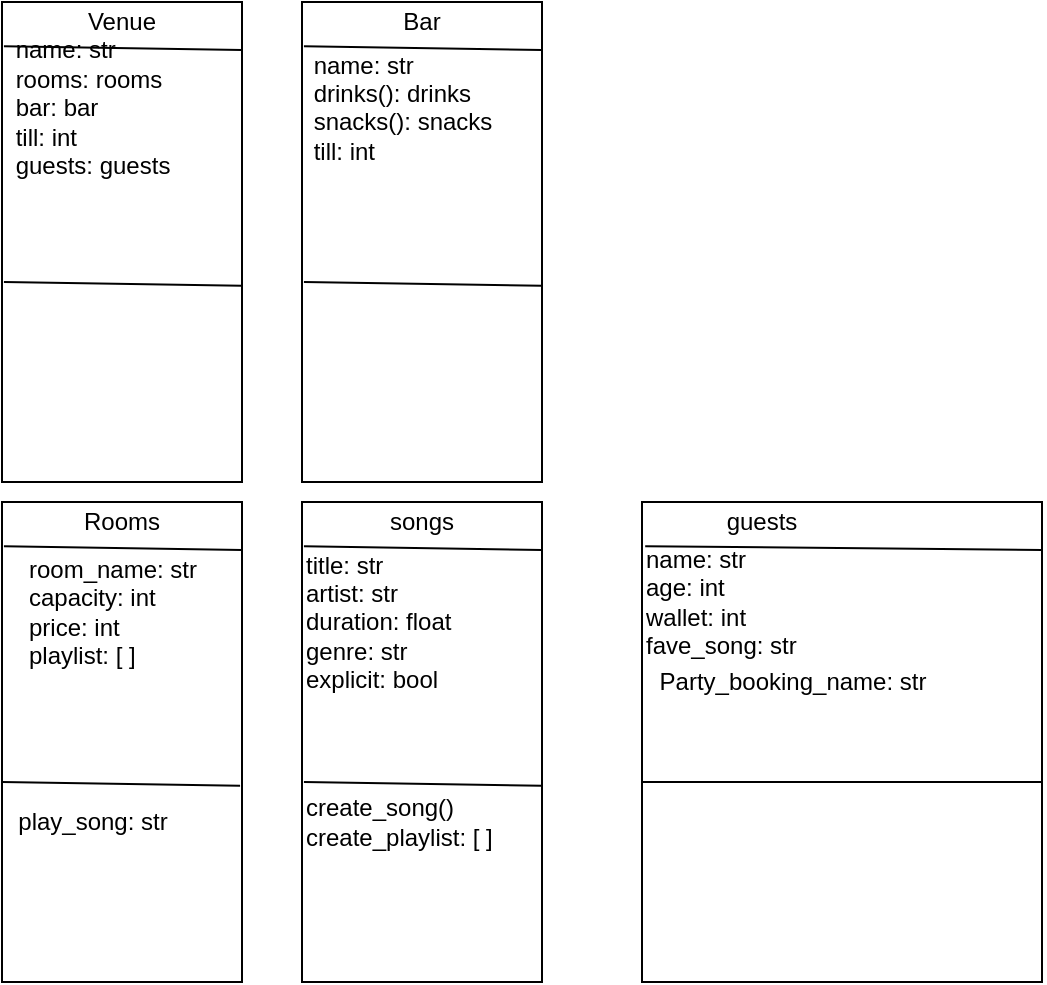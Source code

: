<mxfile version="13.7.9" type="device"><diagram id="vd8EcCB27VCpiN2Z-uEW" name="Page-1"><mxGraphModel dx="946" dy="1894" grid="1" gridSize="10" guides="1" tooltips="1" connect="1" arrows="1" fold="1" page="1" pageScale="1" pageWidth="827" pageHeight="1169" math="0" shadow="0"><root><mxCell id="0"/><mxCell id="1" parent="0"/><mxCell id="QURt_aAKWT1UAu6diXEU-1" value="" style="rounded=0;whiteSpace=wrap;html=1;" parent="1" vertex="1"><mxGeometry x="80" y="200" width="120" height="240" as="geometry"/></mxCell><mxCell id="QURt_aAKWT1UAu6diXEU-2" value="Rooms" style="text;html=1;strokeColor=none;fillColor=none;align=center;verticalAlign=middle;whiteSpace=wrap;rounded=0;" parent="1" vertex="1"><mxGeometry x="120" y="200" width="40" height="20" as="geometry"/></mxCell><mxCell id="QURt_aAKWT1UAu6diXEU-6" value="" style="endArrow=none;html=1;exitX=0.008;exitY=0.092;exitDx=0;exitDy=0;exitPerimeter=0;entryX=1;entryY=0.1;entryDx=0;entryDy=0;entryPerimeter=0;" parent="1" source="QURt_aAKWT1UAu6diXEU-1" target="QURt_aAKWT1UAu6diXEU-1" edge="1"><mxGeometry width="50" height="50" relative="1" as="geometry"><mxPoint x="390" y="350" as="sourcePoint"/><mxPoint x="440" y="300" as="targetPoint"/></mxGeometry></mxCell><mxCell id="QURt_aAKWT1UAu6diXEU-7" value="" style="endArrow=none;html=1;exitX=0.008;exitY=0.092;exitDx=0;exitDy=0;exitPerimeter=0;entryX=1;entryY=0.1;entryDx=0;entryDy=0;entryPerimeter=0;" parent="1" edge="1"><mxGeometry width="50" height="50" relative="1" as="geometry"><mxPoint x="80.0" y="340.0" as="sourcePoint"/><mxPoint x="199.04" y="341.92" as="targetPoint"/></mxGeometry></mxCell><mxCell id="QURt_aAKWT1UAu6diXEU-8" value="" style="rounded=0;whiteSpace=wrap;html=1;" parent="1" vertex="1"><mxGeometry x="230" y="200" width="120" height="240" as="geometry"/></mxCell><mxCell id="QURt_aAKWT1UAu6diXEU-9" value="songs" style="text;html=1;strokeColor=none;fillColor=none;align=center;verticalAlign=middle;whiteSpace=wrap;rounded=0;" parent="1" vertex="1"><mxGeometry x="270" y="200" width="40" height="20" as="geometry"/></mxCell><mxCell id="QURt_aAKWT1UAu6diXEU-10" value="" style="endArrow=none;html=1;exitX=0.008;exitY=0.092;exitDx=0;exitDy=0;exitPerimeter=0;entryX=1;entryY=0.1;entryDx=0;entryDy=0;entryPerimeter=0;" parent="1" source="QURt_aAKWT1UAu6diXEU-8" target="QURt_aAKWT1UAu6diXEU-8" edge="1"><mxGeometry width="50" height="50" relative="1" as="geometry"><mxPoint x="400" y="360" as="sourcePoint"/><mxPoint x="450" y="310" as="targetPoint"/></mxGeometry></mxCell><mxCell id="QURt_aAKWT1UAu6diXEU-11" value="" style="endArrow=none;html=1;exitX=0.008;exitY=0.092;exitDx=0;exitDy=0;exitPerimeter=0;entryX=1;entryY=0.1;entryDx=0;entryDy=0;entryPerimeter=0;" parent="1" edge="1"><mxGeometry width="50" height="50" relative="1" as="geometry"><mxPoint x="230.96" y="340" as="sourcePoint"/><mxPoint x="350" y="341.92" as="targetPoint"/></mxGeometry></mxCell><mxCell id="QURt_aAKWT1UAu6diXEU-12" value="" style="rounded=0;whiteSpace=wrap;html=1;" parent="1" vertex="1"><mxGeometry x="400" y="200" width="200" height="240" as="geometry"/></mxCell><mxCell id="QURt_aAKWT1UAu6diXEU-13" value="guests" style="text;html=1;strokeColor=none;fillColor=none;align=center;verticalAlign=middle;whiteSpace=wrap;rounded=0;" parent="1" vertex="1"><mxGeometry x="440" y="200" width="40" height="20" as="geometry"/></mxCell><mxCell id="QURt_aAKWT1UAu6diXEU-14" value="" style="endArrow=none;html=1;exitX=0.008;exitY=0.092;exitDx=0;exitDy=0;exitPerimeter=0;entryX=1;entryY=0.1;entryDx=0;entryDy=0;entryPerimeter=0;" parent="1" source="QURt_aAKWT1UAu6diXEU-12" target="QURt_aAKWT1UAu6diXEU-12" edge="1"><mxGeometry width="50" height="50" relative="1" as="geometry"><mxPoint x="710" y="350" as="sourcePoint"/><mxPoint x="760" y="300" as="targetPoint"/></mxGeometry></mxCell><mxCell id="QURt_aAKWT1UAu6diXEU-15" value="" style="endArrow=none;html=1;exitX=0.008;exitY=0.092;exitDx=0;exitDy=0;exitPerimeter=0;" parent="1" target="QURt_aAKWT1UAu6diXEU-12" edge="1"><mxGeometry width="50" height="50" relative="1" as="geometry"><mxPoint x="400" y="340" as="sourcePoint"/><mxPoint x="519.04" y="341.92" as="targetPoint"/><Array as="points"><mxPoint x="600" y="340"/></Array></mxGeometry></mxCell><mxCell id="QURt_aAKWT1UAu6diXEU-16" value="&lt;div style=&quot;text-align: left&quot;&gt;&lt;span&gt;room_name: str&lt;/span&gt;&lt;/div&gt;&lt;div style=&quot;text-align: left&quot;&gt;&lt;span&gt;capacity: int&lt;/span&gt;&lt;/div&gt;&lt;div style=&quot;text-align: left&quot;&gt;&lt;span&gt;price: int&lt;/span&gt;&lt;/div&gt;&lt;div style=&quot;text-align: left&quot;&gt;playlist: [ ]&lt;span&gt;&lt;br&gt;&lt;/span&gt;&lt;/div&gt;" style="text;html=1;align=center;verticalAlign=middle;resizable=0;points=[];autosize=1;" parent="1" vertex="1"><mxGeometry x="85" y="225" width="100" height="60" as="geometry"/></mxCell><mxCell id="QURt_aAKWT1UAu6diXEU-17" value="play_song: str&lt;br&gt;" style="text;html=1;align=center;verticalAlign=middle;resizable=0;points=[];autosize=1;" parent="1" vertex="1"><mxGeometry x="80" y="350" width="90" height="20" as="geometry"/></mxCell><mxCell id="QURt_aAKWT1UAu6diXEU-19" value="" style="rounded=0;whiteSpace=wrap;html=1;" parent="1" vertex="1"><mxGeometry x="80" y="-50" width="120" height="240" as="geometry"/></mxCell><mxCell id="QURt_aAKWT1UAu6diXEU-20" value="Venue" style="text;html=1;strokeColor=none;fillColor=none;align=center;verticalAlign=middle;whiteSpace=wrap;rounded=0;" parent="1" vertex="1"><mxGeometry x="120" y="-50" width="40" height="20" as="geometry"/></mxCell><mxCell id="QURt_aAKWT1UAu6diXEU-21" value="" style="endArrow=none;html=1;exitX=0.008;exitY=0.092;exitDx=0;exitDy=0;exitPerimeter=0;entryX=1;entryY=0.1;entryDx=0;entryDy=0;entryPerimeter=0;" parent="1" source="QURt_aAKWT1UAu6diXEU-19" target="QURt_aAKWT1UAu6diXEU-19" edge="1"><mxGeometry width="50" height="50" relative="1" as="geometry"><mxPoint x="250" y="110" as="sourcePoint"/><mxPoint x="300" y="60" as="targetPoint"/></mxGeometry></mxCell><mxCell id="QURt_aAKWT1UAu6diXEU-22" value="" style="endArrow=none;html=1;exitX=0.008;exitY=0.092;exitDx=0;exitDy=0;exitPerimeter=0;entryX=1;entryY=0.1;entryDx=0;entryDy=0;entryPerimeter=0;" parent="1" edge="1"><mxGeometry width="50" height="50" relative="1" as="geometry"><mxPoint x="80.96" y="90" as="sourcePoint"/><mxPoint x="200" y="91.92" as="targetPoint"/></mxGeometry></mxCell><mxCell id="QURt_aAKWT1UAu6diXEU-23" value="" style="rounded=0;whiteSpace=wrap;html=1;" parent="1" vertex="1"><mxGeometry x="230" y="-50" width="120" height="240" as="geometry"/></mxCell><mxCell id="QURt_aAKWT1UAu6diXEU-24" value="Bar" style="text;html=1;strokeColor=none;fillColor=none;align=center;verticalAlign=middle;whiteSpace=wrap;rounded=0;" parent="1" vertex="1"><mxGeometry x="270" y="-50" width="40" height="20" as="geometry"/></mxCell><mxCell id="QURt_aAKWT1UAu6diXEU-25" value="" style="endArrow=none;html=1;exitX=0.008;exitY=0.092;exitDx=0;exitDy=0;exitPerimeter=0;entryX=1;entryY=0.1;entryDx=0;entryDy=0;entryPerimeter=0;" parent="1" source="QURt_aAKWT1UAu6diXEU-23" target="QURt_aAKWT1UAu6diXEU-23" edge="1"><mxGeometry width="50" height="50" relative="1" as="geometry"><mxPoint x="400" y="110" as="sourcePoint"/><mxPoint x="450" y="60" as="targetPoint"/></mxGeometry></mxCell><mxCell id="QURt_aAKWT1UAu6diXEU-26" value="" style="endArrow=none;html=1;exitX=0.008;exitY=0.092;exitDx=0;exitDy=0;exitPerimeter=0;entryX=1;entryY=0.1;entryDx=0;entryDy=0;entryPerimeter=0;" parent="1" edge="1"><mxGeometry width="50" height="50" relative="1" as="geometry"><mxPoint x="230.96" y="90" as="sourcePoint"/><mxPoint x="350" y="91.92" as="targetPoint"/></mxGeometry></mxCell><mxCell id="QURt_aAKWT1UAu6diXEU-27" value="&lt;div style=&quot;text-align: left&quot;&gt;&lt;span&gt;name: str&lt;/span&gt;&lt;/div&gt;&lt;div style=&quot;text-align: left&quot;&gt;&lt;span&gt;drinks(): drinks&lt;/span&gt;&lt;/div&gt;&lt;div style=&quot;text-align: left&quot;&gt;&lt;span&gt;snacks(): snacks&lt;/span&gt;&lt;/div&gt;&lt;div style=&quot;text-align: left&quot;&gt;&lt;span&gt;till: int&lt;/span&gt;&lt;/div&gt;&lt;div style=&quot;text-align: left&quot;&gt;&lt;br&gt;&lt;/div&gt;" style="text;html=1;align=center;verticalAlign=middle;resizable=0;points=[];autosize=1;" parent="1" vertex="1"><mxGeometry x="230" y="-30" width="100" height="80" as="geometry"/></mxCell><mxCell id="QURt_aAKWT1UAu6diXEU-28" value="name: str&lt;br&gt;age: int&lt;br&gt;wallet: int&lt;br&gt;fave_song: str" style="text;html=1;align=left;verticalAlign=middle;resizable=0;points=[];autosize=1;" parent="1" vertex="1"><mxGeometry x="400" y="220" width="90" height="60" as="geometry"/></mxCell><mxCell id="QURt_aAKWT1UAu6diXEU-29" value="Party_booking_name: str" style="text;html=1;align=center;verticalAlign=middle;resizable=0;points=[];autosize=1;" parent="1" vertex="1"><mxGeometry x="400" y="280" width="150" height="20" as="geometry"/></mxCell><mxCell id="QURt_aAKWT1UAu6diXEU-31" value="title: str&lt;br&gt;artist: str&lt;br&gt;duration: float&lt;br&gt;genre: str&lt;br&gt;explicit: bool&lt;br&gt;" style="text;html=1;align=left;verticalAlign=middle;resizable=0;points=[];autosize=1;" parent="1" vertex="1"><mxGeometry x="230" y="220" width="90" height="80" as="geometry"/></mxCell><mxCell id="QURt_aAKWT1UAu6diXEU-32" value="create_song()&lt;br&gt;create_playlist: [ ]" style="text;html=1;align=left;verticalAlign=middle;resizable=0;points=[];autosize=1;" parent="1" vertex="1"><mxGeometry x="230" y="345" width="110" height="30" as="geometry"/></mxCell><mxCell id="QURt_aAKWT1UAu6diXEU-33" value="&lt;div style=&quot;text-align: left&quot;&gt;&lt;span&gt;name: str&lt;/span&gt;&lt;/div&gt;&lt;div style=&quot;text-align: left&quot;&gt;&lt;span&gt;rooms: rooms&lt;/span&gt;&lt;/div&gt;&lt;div style=&quot;text-align: left&quot;&gt;&lt;span&gt;bar: bar&lt;/span&gt;&lt;/div&gt;&lt;div style=&quot;text-align: left&quot;&gt;&lt;span&gt;till: int&lt;/span&gt;&lt;/div&gt;&lt;div style=&quot;text-align: left&quot;&gt;&lt;span&gt;guests: guests&lt;/span&gt;&lt;/div&gt;&lt;div style=&quot;text-align: left&quot;&gt;&lt;span&gt;&lt;br&gt;&lt;/span&gt;&lt;/div&gt;" style="text;html=1;align=center;verticalAlign=middle;resizable=0;points=[];autosize=1;" parent="1" vertex="1"><mxGeometry x="80" y="-35" width="90" height="90" as="geometry"/></mxCell></root></mxGraphModel></diagram></mxfile>